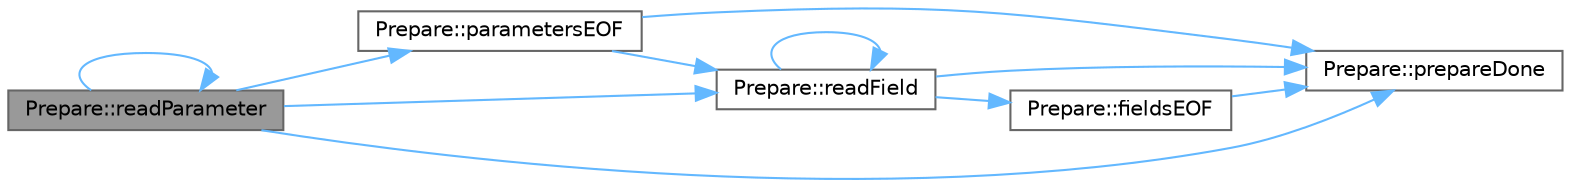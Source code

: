 digraph "Prepare::readParameter"
{
 // INTERACTIVE_SVG=YES
 // LATEX_PDF_SIZE
  bgcolor="transparent";
  edge [fontname=Helvetica,fontsize=10,labelfontname=Helvetica,labelfontsize=10];
  node [fontname=Helvetica,fontsize=10,shape=box,height=0.2,width=0.4];
  rankdir="LR";
  Node1 [id="Node000001",label="Prepare::readParameter",height=0.2,width=0.4,color="gray40", fillcolor="grey60", style="filled", fontcolor="black",tooltip=" "];
  Node1 -> Node2 [id="edge11_Node000001_Node000002",color="steelblue1",style="solid",tooltip=" "];
  Node2 [id="Node000002",label="Prepare::parametersEOF",height=0.2,width=0.4,color="grey40", fillcolor="white", style="filled",URL="$d0/d15/a00700_a0f4878440e57a39abea35b027a208ec8.html#a0f4878440e57a39abea35b027a208ec8",tooltip=" "];
  Node2 -> Node3 [id="edge12_Node000002_Node000003",color="steelblue1",style="solid",tooltip=" "];
  Node3 [id="Node000003",label="Prepare::prepareDone",height=0.2,width=0.4,color="grey40", fillcolor="white", style="filled",URL="$d0/d15/a00700_a139fdefbae8ef7d4f3864f783d502783.html#a139fdefbae8ef7d4f3864f783d502783",tooltip=" "];
  Node2 -> Node4 [id="edge13_Node000002_Node000004",color="steelblue1",style="solid",tooltip=" "];
  Node4 [id="Node000004",label="Prepare::readField",height=0.2,width=0.4,color="grey40", fillcolor="white", style="filled",URL="$d0/d15/a00700_a2c61f18d395d64d10b719227c6808d57.html#a2c61f18d395d64d10b719227c6808d57",tooltip=" "];
  Node4 -> Node5 [id="edge14_Node000004_Node000005",color="steelblue1",style="solid",tooltip=" "];
  Node5 [id="Node000005",label="Prepare::fieldsEOF",height=0.2,width=0.4,color="grey40", fillcolor="white", style="filled",URL="$d0/d15/a00700_a2e82b300f3c6c0d5e843573b06ee580f.html#a2e82b300f3c6c0d5e843573b06ee580f",tooltip=" "];
  Node5 -> Node3 [id="edge15_Node000005_Node000003",color="steelblue1",style="solid",tooltip=" "];
  Node4 -> Node3 [id="edge16_Node000004_Node000003",color="steelblue1",style="solid",tooltip=" "];
  Node4 -> Node4 [id="edge17_Node000004_Node000004",color="steelblue1",style="solid",tooltip=" "];
  Node1 -> Node3 [id="edge18_Node000001_Node000003",color="steelblue1",style="solid",tooltip=" "];
  Node1 -> Node4 [id="edge19_Node000001_Node000004",color="steelblue1",style="solid",tooltip=" "];
  Node1 -> Node1 [id="edge20_Node000001_Node000001",color="steelblue1",style="solid",tooltip=" "];
}
